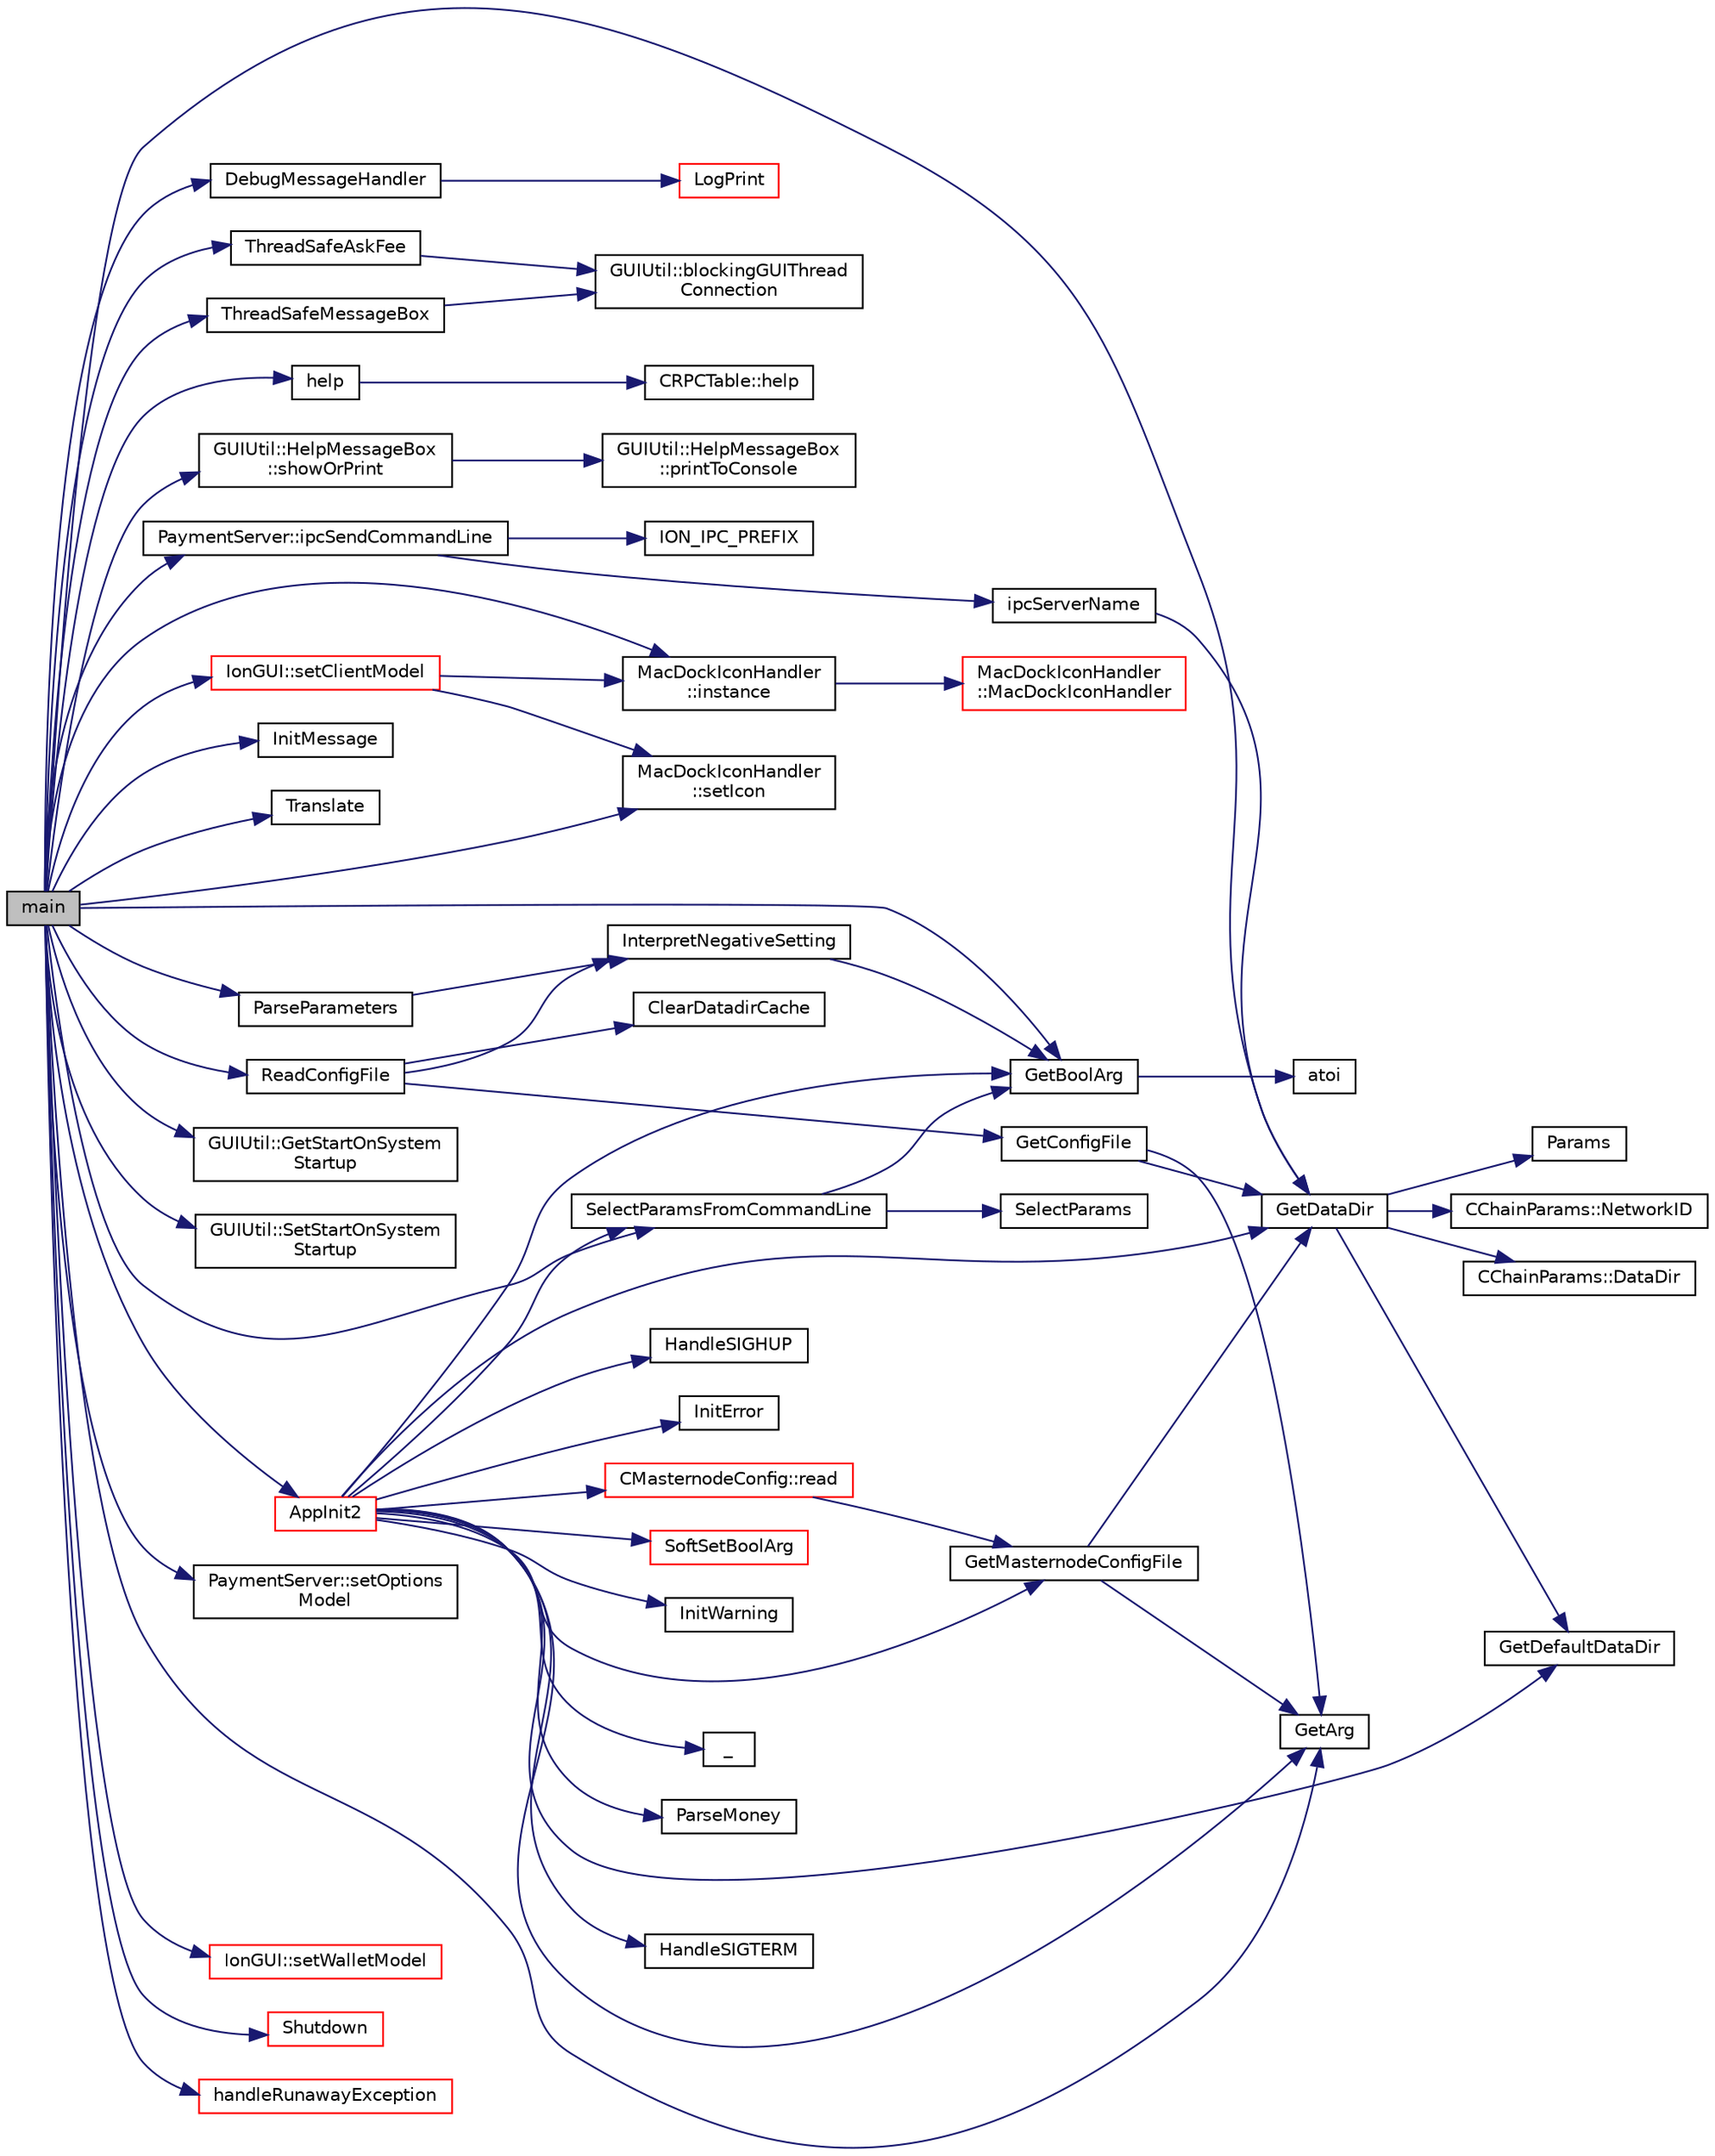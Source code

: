 digraph "main"
{
  edge [fontname="Helvetica",fontsize="10",labelfontname="Helvetica",labelfontsize="10"];
  node [fontname="Helvetica",fontsize="10",shape=record];
  rankdir="LR";
  Node22 [label="main",height=0.2,width=0.4,color="black", fillcolor="grey75", style="filled", fontcolor="black"];
  Node22 -> Node23 [color="midnightblue",fontsize="10",style="solid",fontname="Helvetica"];
  Node23 [label="ParseParameters",height=0.2,width=0.4,color="black", fillcolor="white", style="filled",URL="$df/d2d/util_8cpp.html#a4cfc6f116964c12bc24442828c2da007"];
  Node23 -> Node24 [color="midnightblue",fontsize="10",style="solid",fontname="Helvetica"];
  Node24 [label="InterpretNegativeSetting",height=0.2,width=0.4,color="black", fillcolor="white", style="filled",URL="$df/d2d/util_8cpp.html#a180e2c0e2b959b9455066178901440c0"];
  Node24 -> Node25 [color="midnightblue",fontsize="10",style="solid",fontname="Helvetica"];
  Node25 [label="GetBoolArg",height=0.2,width=0.4,color="black", fillcolor="white", style="filled",URL="$df/d2d/util_8cpp.html#a64d956f1dda7f9a80ab5d594532b906d",tooltip="Return boolean argument or default value. "];
  Node25 -> Node26 [color="midnightblue",fontsize="10",style="solid",fontname="Helvetica"];
  Node26 [label="atoi",height=0.2,width=0.4,color="black", fillcolor="white", style="filled",URL="$d8/d3c/util_8h.html#aa5ce96ec36f4413f820cec9c1831c070"];
  Node22 -> Node27 [color="midnightblue",fontsize="10",style="solid",fontname="Helvetica"];
  Node27 [label="PaymentServer::ipcSendCommandLine",height=0.2,width=0.4,color="black", fillcolor="white", style="filled",URL="$de/dd5/class_payment_server.html#a1cc71c8771bce09eac09f342a4d48220"];
  Node27 -> Node28 [color="midnightblue",fontsize="10",style="solid",fontname="Helvetica"];
  Node28 [label="ION_IPC_PREFIX",height=0.2,width=0.4,color="black", fillcolor="white", style="filled",URL="$d5/dec/paymentserver_8cpp.html#a3b83d22ee80b109d2be2aa8799915a45"];
  Node27 -> Node29 [color="midnightblue",fontsize="10",style="solid",fontname="Helvetica"];
  Node29 [label="ipcServerName",height=0.2,width=0.4,color="black", fillcolor="white", style="filled",URL="$d5/dec/paymentserver_8cpp.html#a06f7a2d83ad9e570cb6035e69bd89f4b"];
  Node29 -> Node30 [color="midnightblue",fontsize="10",style="solid",fontname="Helvetica"];
  Node30 [label="GetDataDir",height=0.2,width=0.4,color="black", fillcolor="white", style="filled",URL="$df/d2d/util_8cpp.html#ab83866a054745d4b30a3948a1b44beba"];
  Node30 -> Node31 [color="midnightblue",fontsize="10",style="solid",fontname="Helvetica"];
  Node31 [label="Params",height=0.2,width=0.4,color="black", fillcolor="white", style="filled",URL="$df/dbf/chainparams_8cpp.html#ace5c5b706d71a324a417dd2db394fd4a",tooltip="Return the currently selected parameters. "];
  Node30 -> Node32 [color="midnightblue",fontsize="10",style="solid",fontname="Helvetica"];
  Node32 [label="CChainParams::NetworkID",height=0.2,width=0.4,color="black", fillcolor="white", style="filled",URL="$d1/d4f/class_c_chain_params.html#a90dc493ec0c0325c98c3ac06eb99862b"];
  Node30 -> Node33 [color="midnightblue",fontsize="10",style="solid",fontname="Helvetica"];
  Node33 [label="GetDefaultDataDir",height=0.2,width=0.4,color="black", fillcolor="white", style="filled",URL="$df/d2d/util_8cpp.html#ab272995de020a3bcbf743be630e485c6"];
  Node30 -> Node34 [color="midnightblue",fontsize="10",style="solid",fontname="Helvetica"];
  Node34 [label="CChainParams::DataDir",height=0.2,width=0.4,color="black", fillcolor="white", style="filled",URL="$d1/d4f/class_c_chain_params.html#a959488b5d8e6fe62857940b831d73a78"];
  Node22 -> Node35 [color="midnightblue",fontsize="10",style="solid",fontname="Helvetica"];
  Node35 [label="DebugMessageHandler",height=0.2,width=0.4,color="black", fillcolor="white", style="filled",URL="$d5/d2d/ion_8cpp.html#a1ed8f80e9c52d5867b2b1d22c0099a10"];
  Node35 -> Node36 [color="midnightblue",fontsize="10",style="solid",fontname="Helvetica"];
  Node36 [label="LogPrint",height=0.2,width=0.4,color="red", fillcolor="white", style="filled",URL="$d8/d3c/util_8h.html#aab1f837a2366f424bdc996fdf6352171"];
  Node22 -> Node30 [color="midnightblue",fontsize="10",style="solid",fontname="Helvetica"];
  Node22 -> Node42 [color="midnightblue",fontsize="10",style="solid",fontname="Helvetica"];
  Node42 [label="ReadConfigFile",height=0.2,width=0.4,color="black", fillcolor="white", style="filled",URL="$df/d2d/util_8cpp.html#a27ba417174a3ee63cb8ee1abb279a668"];
  Node42 -> Node43 [color="midnightblue",fontsize="10",style="solid",fontname="Helvetica"];
  Node43 [label="GetConfigFile",height=0.2,width=0.4,color="black", fillcolor="white", style="filled",URL="$df/d2d/util_8cpp.html#a7d86fadf98dfaba55f80b9be0ab0f978"];
  Node43 -> Node44 [color="midnightblue",fontsize="10",style="solid",fontname="Helvetica"];
  Node44 [label="GetArg",height=0.2,width=0.4,color="black", fillcolor="white", style="filled",URL="$df/d2d/util_8cpp.html#a24f685720bf40370e5bd2a192ad50cd8",tooltip="Return string argument or default value. "];
  Node43 -> Node30 [color="midnightblue",fontsize="10",style="solid",fontname="Helvetica"];
  Node42 -> Node24 [color="midnightblue",fontsize="10",style="solid",fontname="Helvetica"];
  Node42 -> Node45 [color="midnightblue",fontsize="10",style="solid",fontname="Helvetica"];
  Node45 [label="ClearDatadirCache",height=0.2,width=0.4,color="black", fillcolor="white", style="filled",URL="$df/d2d/util_8cpp.html#abfb50dfe077aced7591f2aba601f605d"];
  Node22 -> Node25 [color="midnightblue",fontsize="10",style="solid",fontname="Helvetica"];
  Node22 -> Node44 [color="midnightblue",fontsize="10",style="solid",fontname="Helvetica"];
  Node22 -> Node46 [color="midnightblue",fontsize="10",style="solid",fontname="Helvetica"];
  Node46 [label="ThreadSafeMessageBox",height=0.2,width=0.4,color="black", fillcolor="white", style="filled",URL="$d5/d2d/ion_8cpp.html#a3032df312a60d582b78c289aa3a23da5"];
  Node46 -> Node47 [color="midnightblue",fontsize="10",style="solid",fontname="Helvetica"];
  Node47 [label="GUIUtil::blockingGUIThread\lConnection",height=0.2,width=0.4,color="black", fillcolor="white", style="filled",URL="$d1/d87/namespace_g_u_i_util.html#a2046fc343a70996c23cae6fe7f8d94f2",tooltip="Get connection type to call object slot in GUI thread with invokeMethod. "];
  Node22 -> Node48 [color="midnightblue",fontsize="10",style="solid",fontname="Helvetica"];
  Node48 [label="ThreadSafeAskFee",height=0.2,width=0.4,color="black", fillcolor="white", style="filled",URL="$d5/d2d/ion_8cpp.html#a9a783852edbeac8b4900f5396f4daf6e"];
  Node48 -> Node47 [color="midnightblue",fontsize="10",style="solid",fontname="Helvetica"];
  Node22 -> Node49 [color="midnightblue",fontsize="10",style="solid",fontname="Helvetica"];
  Node49 [label="InitMessage",height=0.2,width=0.4,color="black", fillcolor="white", style="filled",URL="$d5/d2d/ion_8cpp.html#ac4bb60eacd8d565ce47666cae3394a18"];
  Node22 -> Node50 [color="midnightblue",fontsize="10",style="solid",fontname="Helvetica"];
  Node50 [label="Translate",height=0.2,width=0.4,color="black", fillcolor="white", style="filled",URL="$d5/d2d/ion_8cpp.html#af100d586a7138182fabc2cdcb4f3da9f"];
  Node22 -> Node51 [color="midnightblue",fontsize="10",style="solid",fontname="Helvetica"];
  Node51 [label="help",height=0.2,width=0.4,color="black", fillcolor="white", style="filled",URL="$d6/d76/rpcserver_8cpp.html#a64b7a85139e261640892b6ac1a2a23aa"];
  Node51 -> Node52 [color="midnightblue",fontsize="10",style="solid",fontname="Helvetica"];
  Node52 [label="CRPCTable::help",height=0.2,width=0.4,color="black", fillcolor="white", style="filled",URL="$d2/d6c/class_c_r_p_c_table.html#aaba3a5908a430d07084292d5a894c812",tooltip="Note: This interface may still be subject to change. "];
  Node22 -> Node53 [color="midnightblue",fontsize="10",style="solid",fontname="Helvetica"];
  Node53 [label="GUIUtil::HelpMessageBox\l::showOrPrint",height=0.2,width=0.4,color="black", fillcolor="white", style="filled",URL="$d8/da6/class_g_u_i_util_1_1_help_message_box.html#a6302786b8f88ca0980047262940b144e",tooltip="Show message box or print help message to standard output, based on operating system. "];
  Node53 -> Node54 [color="midnightblue",fontsize="10",style="solid",fontname="Helvetica"];
  Node54 [label="GUIUtil::HelpMessageBox\l::printToConsole",height=0.2,width=0.4,color="black", fillcolor="white", style="filled",URL="$d8/da6/class_g_u_i_util_1_1_help_message_box.html#afbd5a1cd2e1e43e807fda73d6e3d69e5",tooltip="Print help message to console. "];
  Node22 -> Node55 [color="midnightblue",fontsize="10",style="solid",fontname="Helvetica"];
  Node55 [label="MacDockIconHandler\l::instance",height=0.2,width=0.4,color="black", fillcolor="white", style="filled",URL="$d7/dcd/class_mac_dock_icon_handler.html#afd3ef7126d0b6ef02eaf85e5455fe6f4"];
  Node55 -> Node56 [color="midnightblue",fontsize="10",style="solid",fontname="Helvetica"];
  Node56 [label="MacDockIconHandler\l::MacDockIconHandler",height=0.2,width=0.4,color="red", fillcolor="white", style="filled",URL="$d7/dcd/class_mac_dock_icon_handler.html#ab44913b8dabec96186b74bc6f6896c46"];
  Node22 -> Node62 [color="midnightblue",fontsize="10",style="solid",fontname="Helvetica"];
  Node62 [label="MacDockIconHandler\l::setIcon",height=0.2,width=0.4,color="black", fillcolor="white", style="filled",URL="$d7/dcd/class_mac_dock_icon_handler.html#a537f8eb3c9752089e3e2e0e30011a65b"];
  Node22 -> Node63 [color="midnightblue",fontsize="10",style="solid",fontname="Helvetica"];
  Node63 [label="GUIUtil::GetStartOnSystem\lStartup",height=0.2,width=0.4,color="black", fillcolor="white", style="filled",URL="$d1/d87/namespace_g_u_i_util.html#adca0cdbc1de324bc53c891bdcafa6513"];
  Node22 -> Node64 [color="midnightblue",fontsize="10",style="solid",fontname="Helvetica"];
  Node64 [label="GUIUtil::SetStartOnSystem\lStartup",height=0.2,width=0.4,color="black", fillcolor="white", style="filled",URL="$d1/d87/namespace_g_u_i_util.html#a82afe76b9469d777217438a25ab7f95e"];
  Node22 -> Node65 [color="midnightblue",fontsize="10",style="solid",fontname="Helvetica"];
  Node65 [label="SelectParamsFromCommandLine",height=0.2,width=0.4,color="black", fillcolor="white", style="filled",URL="$df/dbf/chainparams_8cpp.html#a8b1e95814ad8f7fbcd9dead5cae3783d",tooltip="Looks for -regtest or -testnet and then calls SelectParams as appropriate. "];
  Node65 -> Node25 [color="midnightblue",fontsize="10",style="solid",fontname="Helvetica"];
  Node65 -> Node66 [color="midnightblue",fontsize="10",style="solid",fontname="Helvetica"];
  Node66 [label="SelectParams",height=0.2,width=0.4,color="black", fillcolor="white", style="filled",URL="$df/dbf/chainparams_8cpp.html#ad1af61cf4a31ae487837d1b09b0e125c",tooltip="Sets the params returned by Params() to those for the given network. "];
  Node22 -> Node67 [color="midnightblue",fontsize="10",style="solid",fontname="Helvetica"];
  Node67 [label="AppInit2",height=0.2,width=0.4,color="red", fillcolor="white", style="filled",URL="$d0/dc9/init_8cpp.html#a1a4c1bfbf6ba1db77e988b89b9cadfd3",tooltip="Initialize ion. "];
  Node67 -> Node68 [color="midnightblue",fontsize="10",style="solid",fontname="Helvetica"];
  Node68 [label="HandleSIGTERM",height=0.2,width=0.4,color="black", fillcolor="white", style="filled",URL="$d0/dc9/init_8cpp.html#ad59c5cbbe3bdf4fa36f3b7480da8d6ba"];
  Node67 -> Node69 [color="midnightblue",fontsize="10",style="solid",fontname="Helvetica"];
  Node69 [label="HandleSIGHUP",height=0.2,width=0.4,color="black", fillcolor="white", style="filled",URL="$d0/dc9/init_8cpp.html#a70b23efd8d46bc8c627e5c241f0d7716"];
  Node67 -> Node44 [color="midnightblue",fontsize="10",style="solid",fontname="Helvetica"];
  Node67 -> Node25 [color="midnightblue",fontsize="10",style="solid",fontname="Helvetica"];
  Node67 -> Node65 [color="midnightblue",fontsize="10",style="solid",fontname="Helvetica"];
  Node67 -> Node70 [color="midnightblue",fontsize="10",style="solid",fontname="Helvetica"];
  Node70 [label="InitError",height=0.2,width=0.4,color="black", fillcolor="white", style="filled",URL="$d0/dc9/init_8cpp.html#ac9735d5270989ff15eecbb44c26e85da"];
  Node67 -> Node71 [color="midnightblue",fontsize="10",style="solid",fontname="Helvetica"];
  Node71 [label="SoftSetBoolArg",height=0.2,width=0.4,color="red", fillcolor="white", style="filled",URL="$df/d2d/util_8cpp.html#acb3060cad083d342898b6055e43692ae",tooltip="Set a boolean argument if it doesn&#39;t already have a value. "];
  Node67 -> Node73 [color="midnightblue",fontsize="10",style="solid",fontname="Helvetica"];
  Node73 [label="CMasternodeConfig::read",height=0.2,width=0.4,color="red", fillcolor="white", style="filled",URL="$d9/d46/class_c_masternode_config.html#a82185f7e744867ed213d2b25df61dfe4"];
  Node73 -> Node74 [color="midnightblue",fontsize="10",style="solid",fontname="Helvetica"];
  Node74 [label="GetMasternodeConfigFile",height=0.2,width=0.4,color="black", fillcolor="white", style="filled",URL="$df/d2d/util_8cpp.html#ae5f844c4e12d08214929430505218e74"];
  Node74 -> Node44 [color="midnightblue",fontsize="10",style="solid",fontname="Helvetica"];
  Node74 -> Node30 [color="midnightblue",fontsize="10",style="solid",fontname="Helvetica"];
  Node67 -> Node74 [color="midnightblue",fontsize="10",style="solid",fontname="Helvetica"];
  Node67 -> Node77 [color="midnightblue",fontsize="10",style="solid",fontname="Helvetica"];
  Node77 [label="InitWarning",height=0.2,width=0.4,color="black", fillcolor="white", style="filled",URL="$d0/dc9/init_8cpp.html#a5d35afe2cdd83042e024232e07e7045e"];
  Node67 -> Node78 [color="midnightblue",fontsize="10",style="solid",fontname="Helvetica"];
  Node78 [label="_",height=0.2,width=0.4,color="black", fillcolor="white", style="filled",URL="$d9/d6d/ui__interface_8h.html#aad133bb6103b53cebf03fd01e2f11ba1",tooltip="Translation function: Call Translate signal on UI interface, which returns a boost::optional result..."];
  Node67 -> Node79 [color="midnightblue",fontsize="10",style="solid",fontname="Helvetica"];
  Node79 [label="ParseMoney",height=0.2,width=0.4,color="black", fillcolor="white", style="filled",URL="$df/d2d/util_8cpp.html#a246cad058037a1517dfa0a19cc76e53e"];
  Node67 -> Node30 [color="midnightblue",fontsize="10",style="solid",fontname="Helvetica"];
  Node67 -> Node33 [color="midnightblue",fontsize="10",style="solid",fontname="Helvetica"];
  Node22 -> Node940 [color="midnightblue",fontsize="10",style="solid",fontname="Helvetica"];
  Node940 [label="PaymentServer::setOptions\lModel",height=0.2,width=0.4,color="black", fillcolor="white", style="filled",URL="$de/dd5/class_payment_server.html#a468fb163f5172c8428c434631aeb4132"];
  Node22 -> Node941 [color="midnightblue",fontsize="10",style="solid",fontname="Helvetica"];
  Node941 [label="IonGUI::setClientModel",height=0.2,width=0.4,color="red", fillcolor="white", style="filled",URL="$dc/d0b/class_ion_g_u_i.html#aee0c583c834ce4f4c598c29db83b0680",tooltip="Set the client model. "];
  Node941 -> Node55 [color="midnightblue",fontsize="10",style="solid",fontname="Helvetica"];
  Node941 -> Node62 [color="midnightblue",fontsize="10",style="solid",fontname="Helvetica"];
  Node22 -> Node1006 [color="midnightblue",fontsize="10",style="solid",fontname="Helvetica"];
  Node1006 [label="IonGUI::setWalletModel",height=0.2,width=0.4,color="red", fillcolor="white", style="filled",URL="$dc/d0b/class_ion_g_u_i.html#a37f87db65498b036d387c705a749c45d",tooltip="Set the wallet model. "];
  Node22 -> Node1153 [color="midnightblue",fontsize="10",style="solid",fontname="Helvetica"];
  Node1153 [label="Shutdown",height=0.2,width=0.4,color="red", fillcolor="white", style="filled",URL="$d0/dc9/init_8cpp.html#ac5f038c2b480cf9ef5e19e3eba8dbaf9"];
  Node22 -> Node1168 [color="midnightblue",fontsize="10",style="solid",fontname="Helvetica"];
  Node1168 [label="handleRunawayException",height=0.2,width=0.4,color="red", fillcolor="white", style="filled",URL="$d5/d2d/ion_8cpp.html#acfb8010c2ea266b1b49e7d76cdf5ea2e"];
}
